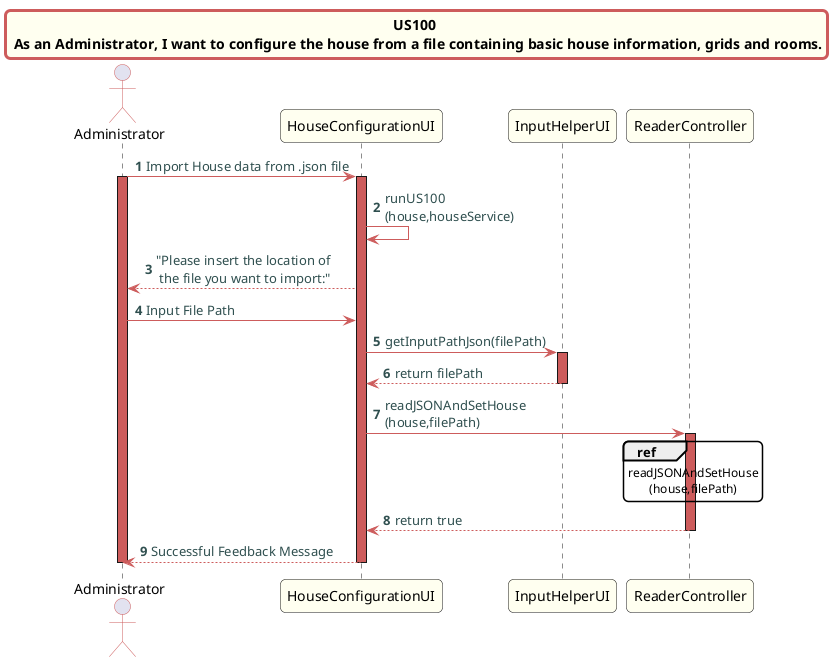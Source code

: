 @startuml
title US100 \n As an Administrator, I want to configure the house from a file containing basic house information, grids and rooms.
skinparam titleBorderRoundCorner 10
skinparam titleBorderThickness 3
skinparam titleBorderColor indianred
skinparam titleBackgroundColor ivory
skinparam FontName quicksand

skinparam actor {
  BorderColor indianred
  }

  autonumber

skinparam sequence {
  LifeLineBackgroundColor indianred
  ParticipantBackgroundColor ivory
}

skinparam roundcorner 10

skinparam component {
  arrowThickness 1
  ArrowFontName Verdana
  ArrowColor indianred
  ArrowFontColor darkslategrey
}


actor Administrator
Administrator -> HouseConfigurationUI: Import House data from .json file
activate Administrator
activate HouseConfigurationUI
HouseConfigurationUI -> HouseConfigurationUI: runUS100\n(house,houseService)
HouseConfigurationUI --> Administrator: "Please insert the location of\n the file you want to import:"
Administrator -> HouseConfigurationUI: Input File Path
HouseConfigurationUI -> InputHelperUI: getInputPathJson(filePath)
activate InputHelperUI
InputHelperUI --> HouseConfigurationUI: return filePath
deactivate InputHelperUI
HouseConfigurationUI -> ReaderController: readJSONAndSetHouse\n(house,filePath)
activate ReaderController
ref over ReaderController: readJSONAndSetHouse\n(house,filePath)
ReaderController --> HouseConfigurationUI: return true
deactivate ReaderController
HouseConfigurationUI --> Administrator: Successful Feedback Message
deactivate HouseConfigurationUI
deactivate Administrator

@enduml